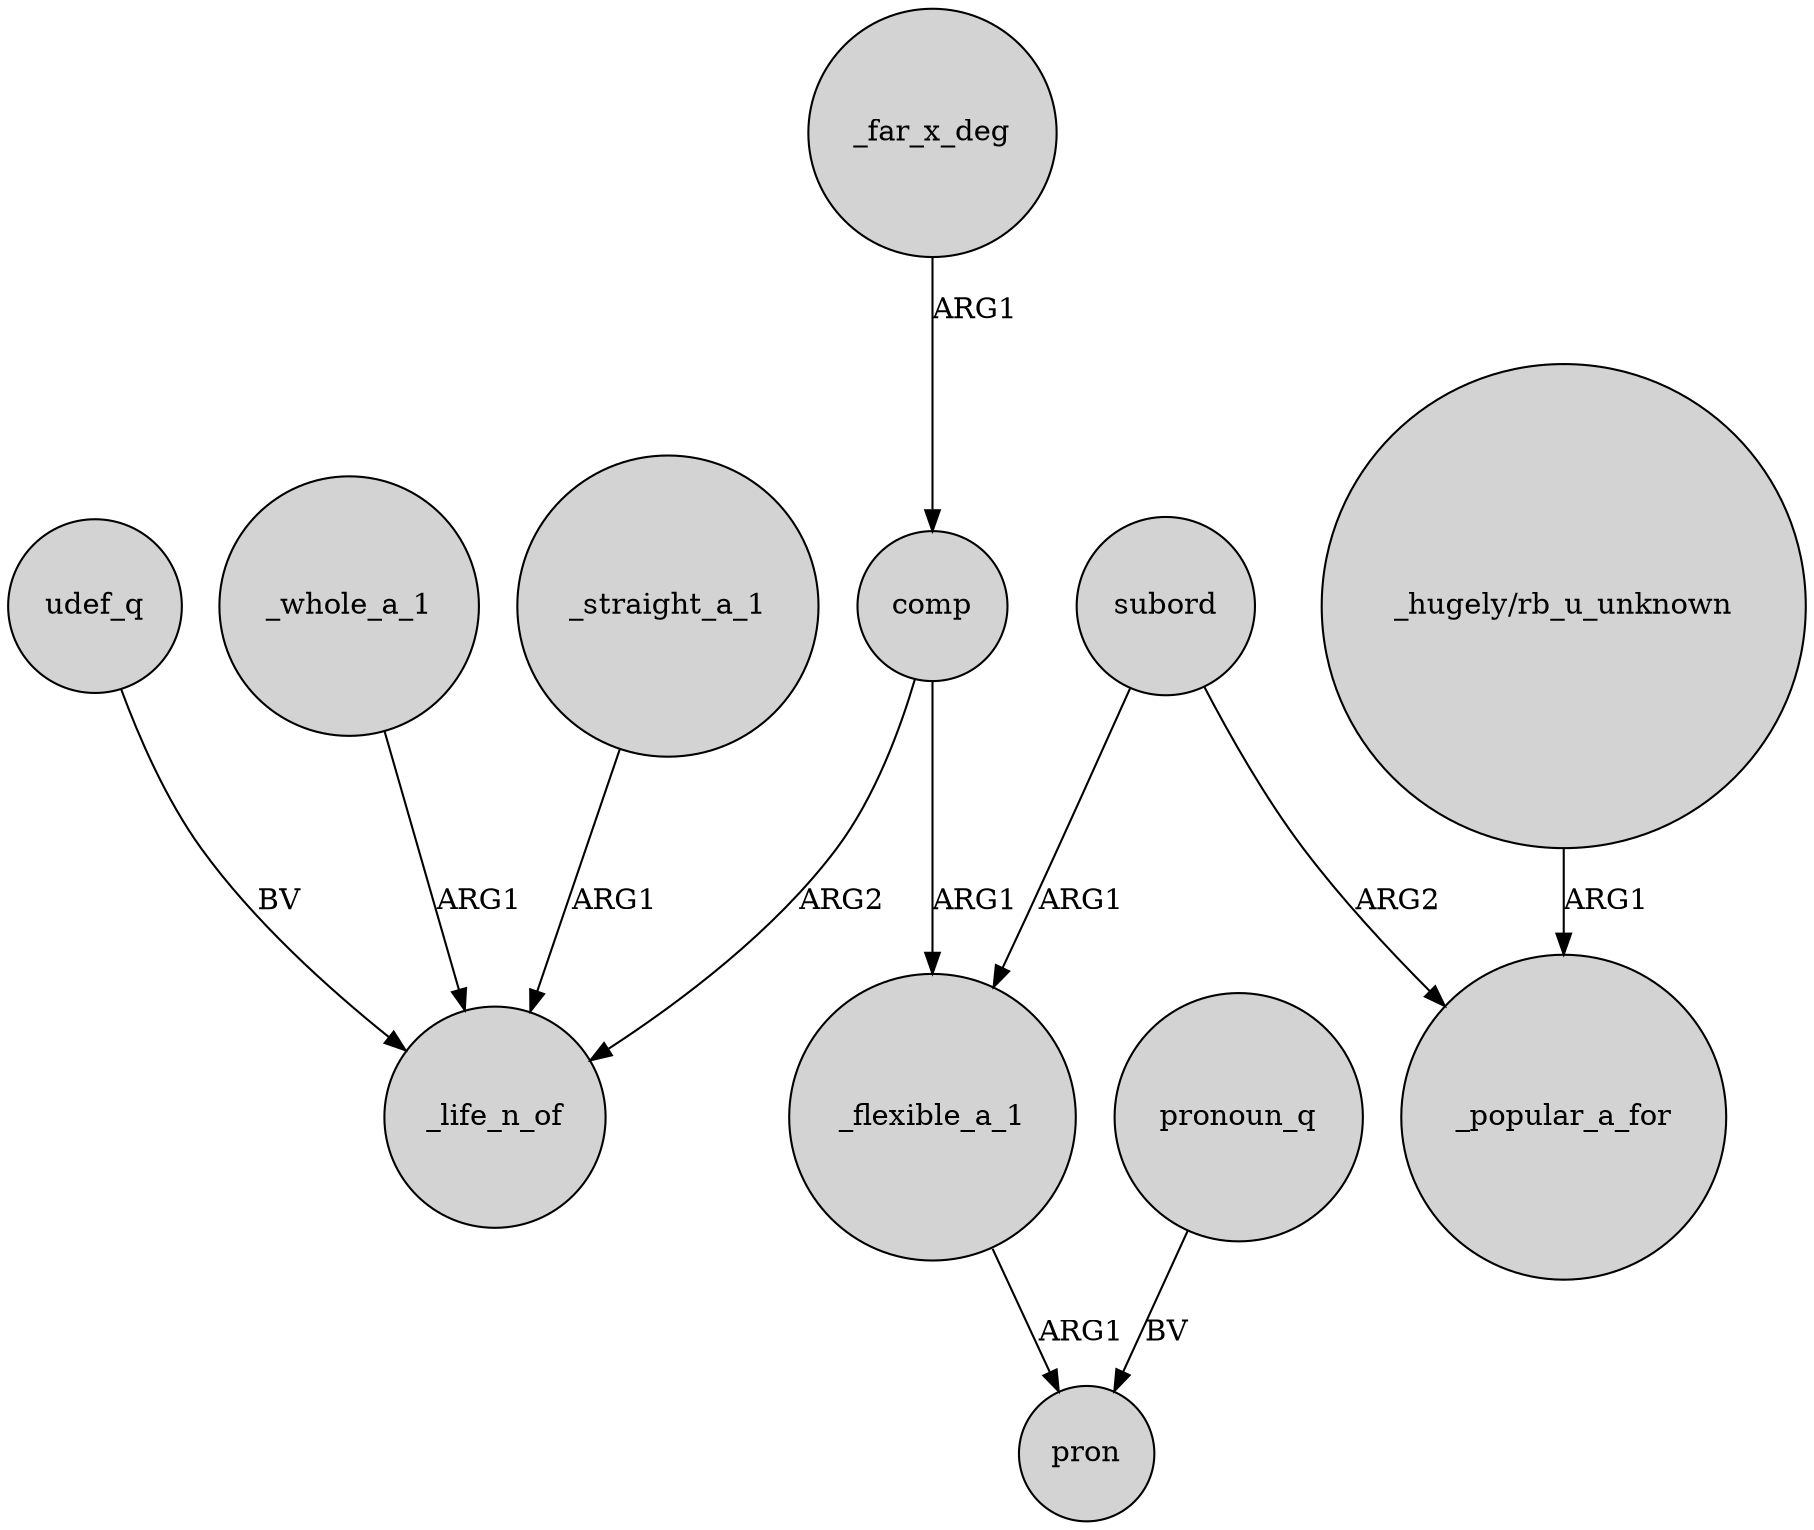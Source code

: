 digraph {
	node [shape=circle style=filled]
	_far_x_deg -> comp [label=ARG1]
	_whole_a_1 -> _life_n_of [label=ARG1]
	"_hugely/rb_u_unknown" -> _popular_a_for [label=ARG1]
	subord -> _popular_a_for [label=ARG2]
	subord -> _flexible_a_1 [label=ARG1]
	comp -> _flexible_a_1 [label=ARG1]
	_straight_a_1 -> _life_n_of [label=ARG1]
	comp -> _life_n_of [label=ARG2]
	udef_q -> _life_n_of [label=BV]
	_flexible_a_1 -> pron [label=ARG1]
	pronoun_q -> pron [label=BV]
}
